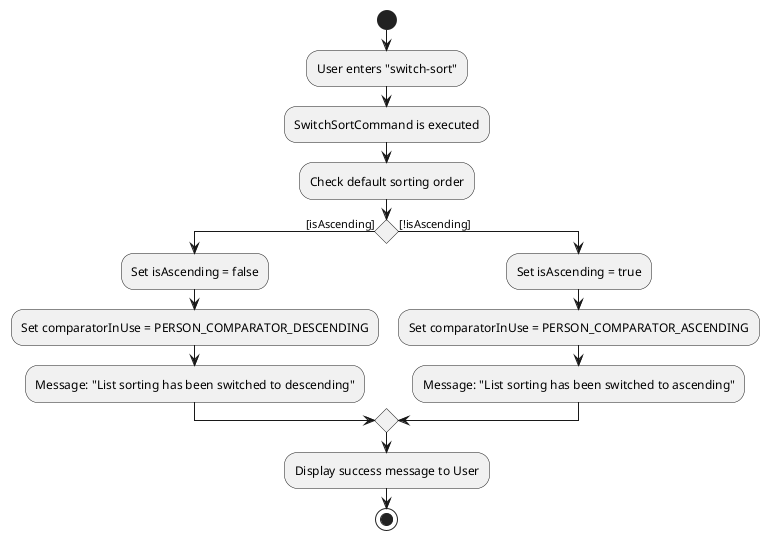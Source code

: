 @startuml
start

:User enters "switch-sort";
:SwitchSortCommand is executed;
:Check default sorting order;

if () then ([isAscending])
    :Set isAscending = false;
    :Set comparatorInUse = PERSON_COMPARATOR_DESCENDING;
    :Message: "List sorting has been switched to descending";
else ([!isAscending])
    :Set isAscending = true;
    :Set comparatorInUse = PERSON_COMPARATOR_ASCENDING;
    :Message: "List sorting has been switched to ascending";
endif

:Display success message to User;
stop
@enduml
